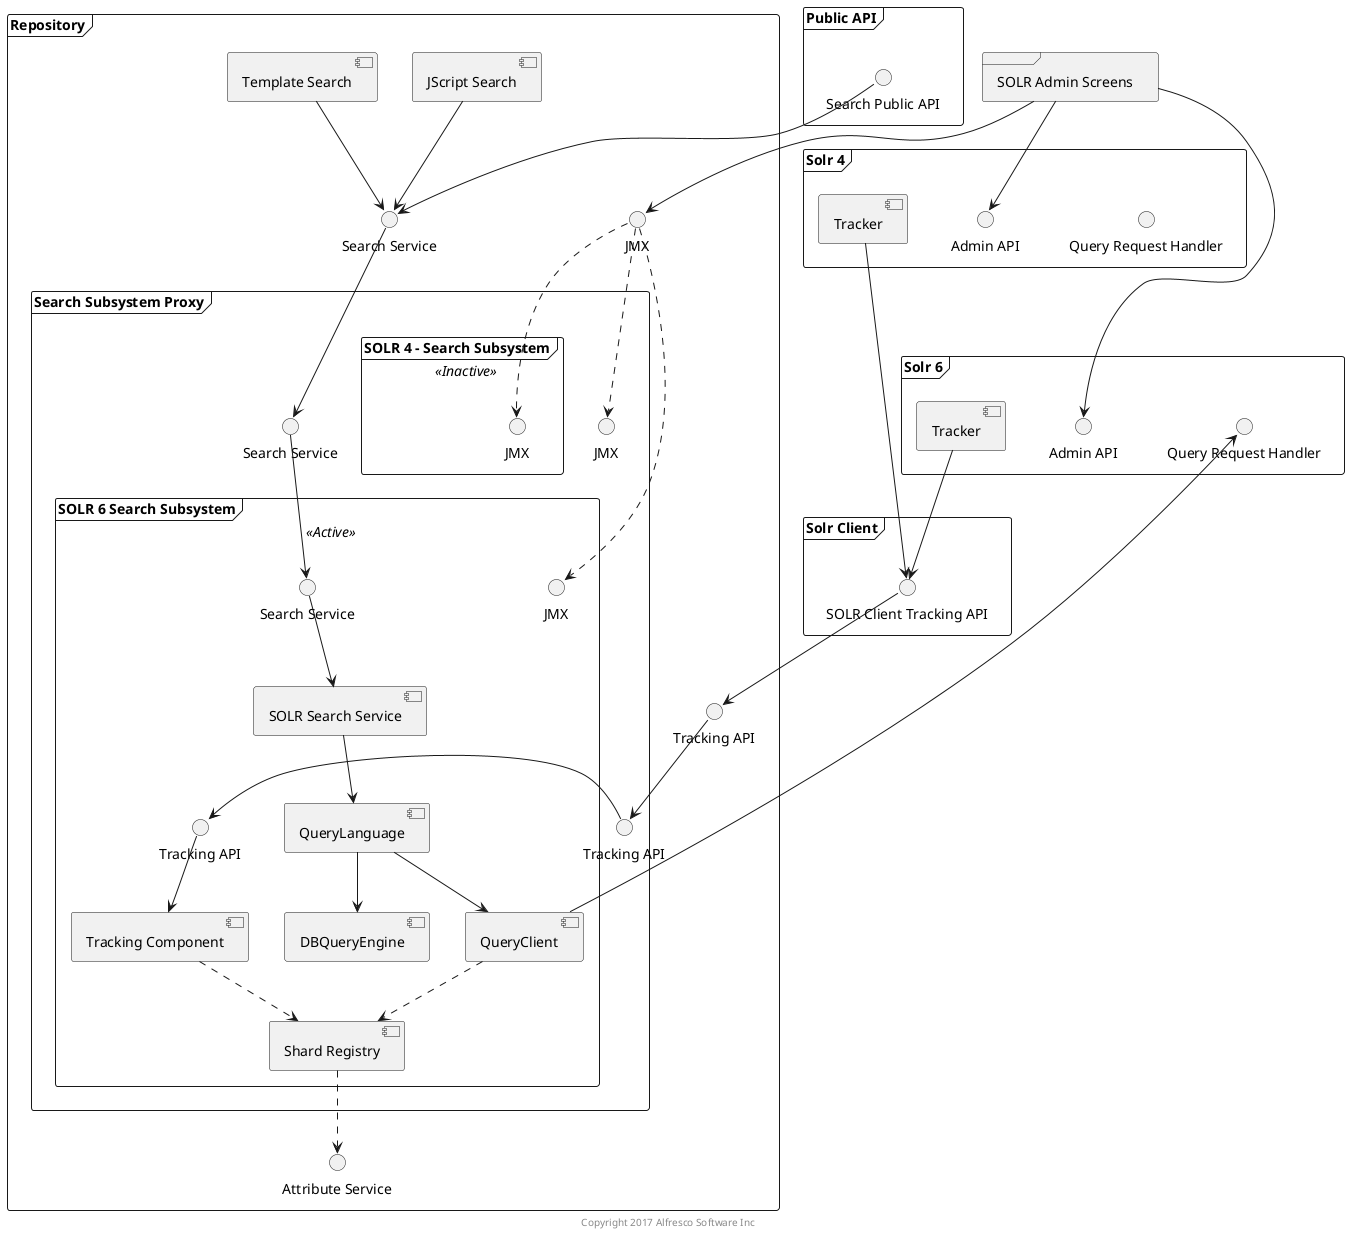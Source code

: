 @startuml

frame "Solr 4" {
 () "Query Request Handler" as 4_QAPI
 () "Admin API" as 4_Admin
 [Tracker] as 4_TRAC
} 

frame "Solr 6" {
 () "Query Request Handler" as 6_QAPI
 () "Admin API" as 6_Admin
 [Tracker] as 6_TRAC
} 

frame "Solr Client" {
  () "SOLR Client Tracking API" as SCTAPI
}
 
 
frame "Public API" {
  () "Search Public API" as PSAPI
}

frame "SOLR Admin Screens" as Admin {
}

frame "Repository" {
 () "Attribute Service" as AS
 frame "Search Subsystem Proxy" {
  frame "SOLR 6 Search Subsystem" <<Active>>{
   [Tracking Component] as TC
   [QueryClient] as QC
   [QueryLanguage] as QL
   [Shard Registry] as SR
   [DBQueryEngine] as DBQE
   () "Tracking API"  as SS_TAPI
   () "Search Service" as SS_SS
   [SOLR Search Service] as SSS
   () JMX as 6_SS_JMX
  }
  frame "SOLR 4 - Search Subsystem" <<Inactive>> {
   () JMX as 4_SS_JMX
  }
 () "Tracking API" as PROXY_TAPI
 () "Search Service" as PROXY_SS
 () JMX as PROXY_JMX
 }
 () "Tracking API" as TAPI
 () "Search Service" as SS
 () JMX as JMX
 [JScript Search] as JSS
 [Template Search] as TSS
}
 
 PSAPI --> SS
 TSS--> SS
 JSS--> SS
 SS --> PROXY_SS
 PROXY_SS --> SS_SS
 SS_SS --> SSS
 SSS --> QL
 QL --> QC
 QL --> DBQE
 QC --> 6_QAPI
 
 4_TRAC--> SCTAPI 
 
 6_TRAC--> SCTAPI 
 SCTAPI --> TAPI
 TAPI --> PROXY_TAPI
 PROXY_TAPI -> SS_TAPI
 SS_TAPI --> TC
 
 QC ..> SR 
 TC ..> SR
 SR ..> AS
 
 Admin --> JMX
 Admin --> 6_Admin
 Admin --> 4_Admin 
 JMX ..>  PROXY_JMX
 JMX ..>  6_SS_JMX
 JMX ..>  4_SS_JMX
 
 center footer Copyright 2017 Alfresco Software Inc
@enduml